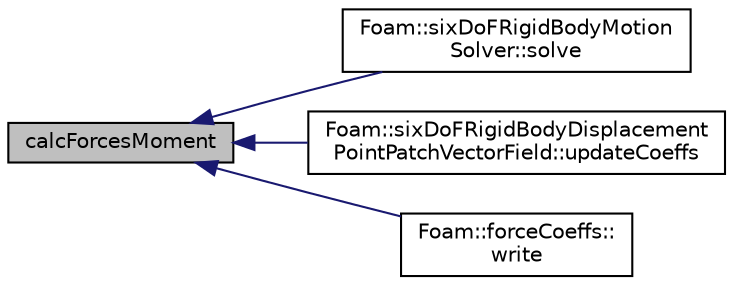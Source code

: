 digraph "calcForcesMoment"
{
  bgcolor="transparent";
  edge [fontname="Helvetica",fontsize="10",labelfontname="Helvetica",labelfontsize="10"];
  node [fontname="Helvetica",fontsize="10",shape=record];
  rankdir="LR";
  Node1 [label="calcForcesMoment",height=0.2,width=0.4,color="black", fillcolor="grey75", style="filled", fontcolor="black"];
  Node1 -> Node2 [dir="back",color="midnightblue",fontsize="10",style="solid",fontname="Helvetica"];
  Node2 [label="Foam::sixDoFRigidBodyMotion\lSolver::solve",height=0.2,width=0.4,color="black",URL="$a02328.html#af7d39f0eac0af0ed5785935ac72a1e7d",tooltip="Solve for motion. "];
  Node1 -> Node3 [dir="back",color="midnightblue",fontsize="10",style="solid",fontname="Helvetica"];
  Node3 [label="Foam::sixDoFRigidBodyDisplacement\lPointPatchVectorField::updateCoeffs",height=0.2,width=0.4,color="black",URL="$a02324.html#a7e24eafac629d3733181cd942d4c902f",tooltip="Update the coefficients associated with the patch field. "];
  Node1 -> Node4 [dir="back",color="midnightblue",fontsize="10",style="solid",fontname="Helvetica"];
  Node4 [label="Foam::forceCoeffs::\lwrite",height=0.2,width=0.4,color="black",URL="$a00852.html#aac759501cf6c7895a70eecbef0226ae1",tooltip="Write the forces. "];
}
